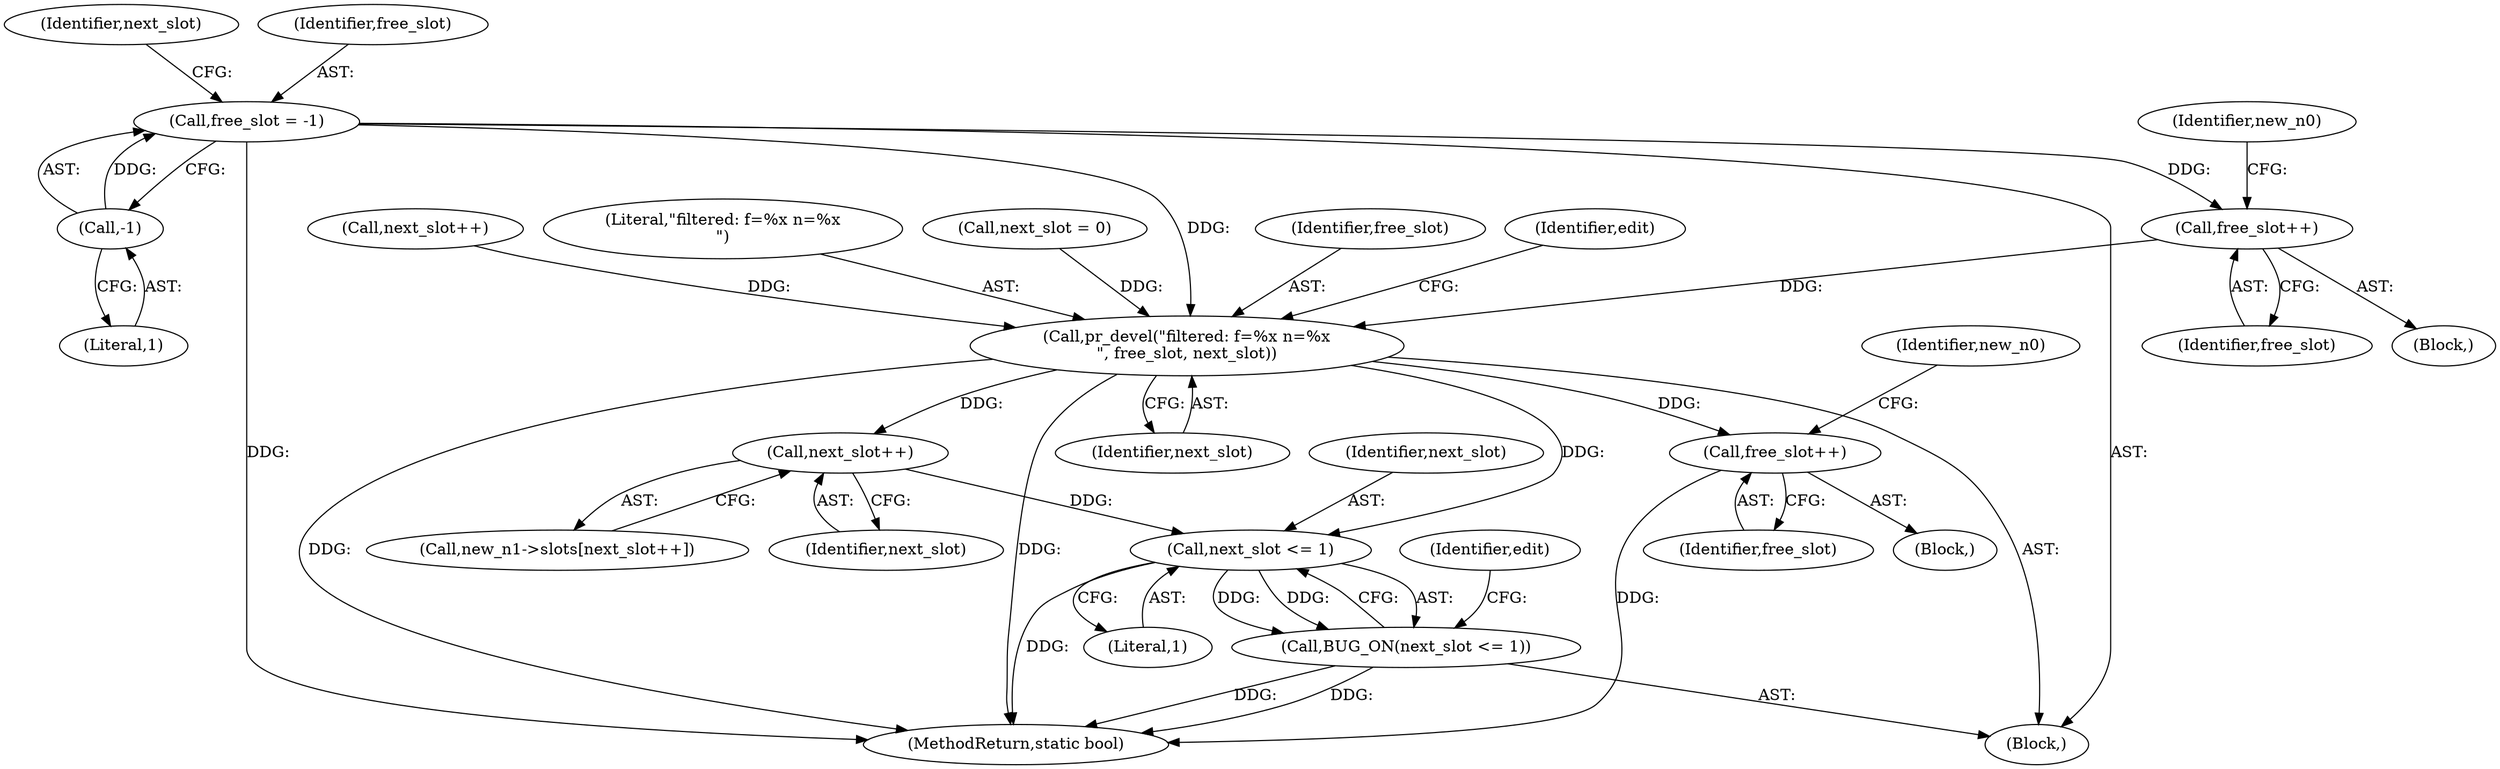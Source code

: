 digraph "0_linux_8d4a2ec1e0b41b0cf9a0c5cd4511da7f8e4f3de2@API" {
"1000584" [label="(Call,free_slot = -1)"];
"1000586" [label="(Call,-1)"];
"1000638" [label="(Call,free_slot++)"];
"1000658" [label="(Call,pr_devel(\"filtered: f=%x n=%x\n\", free_slot, next_slot))"];
"1000673" [label="(Call,free_slot++)"];
"1000708" [label="(Call,next_slot++)"];
"1000716" [label="(Call,next_slot <= 1)"];
"1000715" [label="(Call,BUG_ON(next_slot <= 1))"];
"1000716" [label="(Call,next_slot <= 1)"];
"1000586" [label="(Call,-1)"];
"1000672" [label="(Block,)"];
"1000643" [label="(Identifier,new_n0)"];
"1000674" [label="(Identifier,free_slot)"];
"1000717" [label="(Identifier,next_slot)"];
"1000704" [label="(Call,new_n1->slots[next_slot++])"];
"1000660" [label="(Identifier,free_slot)"];
"1000661" [label="(Identifier,next_slot)"];
"1000587" [label="(Literal,1)"];
"1000718" [label="(Literal,1)"];
"1000666" [label="(Identifier,edit)"];
"1000584" [label="(Call,free_slot = -1)"];
"1000708" [label="(Call,next_slot++)"];
"1000678" [label="(Identifier,new_n0)"];
"1000673" [label="(Call,free_slot++)"];
"1000637" [label="(Block,)"];
"1000122" [label="(Block,)"];
"1000589" [label="(Identifier,next_slot)"];
"1000721" [label="(Identifier,edit)"];
"1000623" [label="(Call,next_slot++)"];
"1000658" [label="(Call,pr_devel(\"filtered: f=%x n=%x\n\", free_slot, next_slot))"];
"1000659" [label="(Literal,\"filtered: f=%x n=%x\n\")"];
"1000588" [label="(Call,next_slot = 0)"];
"1000715" [label="(Call,BUG_ON(next_slot <= 1))"];
"1001248" [label="(MethodReturn,static bool)"];
"1000638" [label="(Call,free_slot++)"];
"1000585" [label="(Identifier,free_slot)"];
"1000639" [label="(Identifier,free_slot)"];
"1000709" [label="(Identifier,next_slot)"];
"1000584" -> "1000122"  [label="AST: "];
"1000584" -> "1000586"  [label="CFG: "];
"1000585" -> "1000584"  [label="AST: "];
"1000586" -> "1000584"  [label="AST: "];
"1000589" -> "1000584"  [label="CFG: "];
"1000584" -> "1001248"  [label="DDG: "];
"1000586" -> "1000584"  [label="DDG: "];
"1000584" -> "1000638"  [label="DDG: "];
"1000584" -> "1000658"  [label="DDG: "];
"1000586" -> "1000587"  [label="CFG: "];
"1000587" -> "1000586"  [label="AST: "];
"1000638" -> "1000637"  [label="AST: "];
"1000638" -> "1000639"  [label="CFG: "];
"1000639" -> "1000638"  [label="AST: "];
"1000643" -> "1000638"  [label="CFG: "];
"1000638" -> "1000658"  [label="DDG: "];
"1000658" -> "1000122"  [label="AST: "];
"1000658" -> "1000661"  [label="CFG: "];
"1000659" -> "1000658"  [label="AST: "];
"1000660" -> "1000658"  [label="AST: "];
"1000661" -> "1000658"  [label="AST: "];
"1000666" -> "1000658"  [label="CFG: "];
"1000658" -> "1001248"  [label="DDG: "];
"1000658" -> "1001248"  [label="DDG: "];
"1000588" -> "1000658"  [label="DDG: "];
"1000623" -> "1000658"  [label="DDG: "];
"1000658" -> "1000673"  [label="DDG: "];
"1000658" -> "1000708"  [label="DDG: "];
"1000658" -> "1000716"  [label="DDG: "];
"1000673" -> "1000672"  [label="AST: "];
"1000673" -> "1000674"  [label="CFG: "];
"1000674" -> "1000673"  [label="AST: "];
"1000678" -> "1000673"  [label="CFG: "];
"1000673" -> "1001248"  [label="DDG: "];
"1000708" -> "1000704"  [label="AST: "];
"1000708" -> "1000709"  [label="CFG: "];
"1000709" -> "1000708"  [label="AST: "];
"1000704" -> "1000708"  [label="CFG: "];
"1000708" -> "1000716"  [label="DDG: "];
"1000716" -> "1000715"  [label="AST: "];
"1000716" -> "1000718"  [label="CFG: "];
"1000717" -> "1000716"  [label="AST: "];
"1000718" -> "1000716"  [label="AST: "];
"1000715" -> "1000716"  [label="CFG: "];
"1000716" -> "1001248"  [label="DDG: "];
"1000716" -> "1000715"  [label="DDG: "];
"1000716" -> "1000715"  [label="DDG: "];
"1000715" -> "1000122"  [label="AST: "];
"1000721" -> "1000715"  [label="CFG: "];
"1000715" -> "1001248"  [label="DDG: "];
"1000715" -> "1001248"  [label="DDG: "];
}
